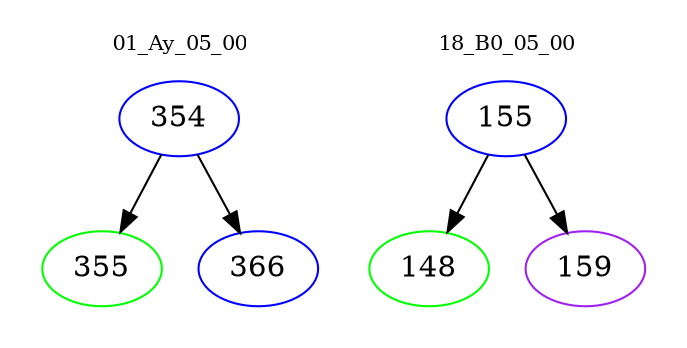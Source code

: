 digraph{
subgraph cluster_0 {
color = white
label = "01_Ay_05_00";
fontsize=10;
T0_354 [label="354", color="blue"]
T0_354 -> T0_355 [color="black"]
T0_355 [label="355", color="green"]
T0_354 -> T0_366 [color="black"]
T0_366 [label="366", color="blue"]
}
subgraph cluster_1 {
color = white
label = "18_B0_05_00";
fontsize=10;
T1_155 [label="155", color="blue"]
T1_155 -> T1_148 [color="black"]
T1_148 [label="148", color="green"]
T1_155 -> T1_159 [color="black"]
T1_159 [label="159", color="purple"]
}
}
